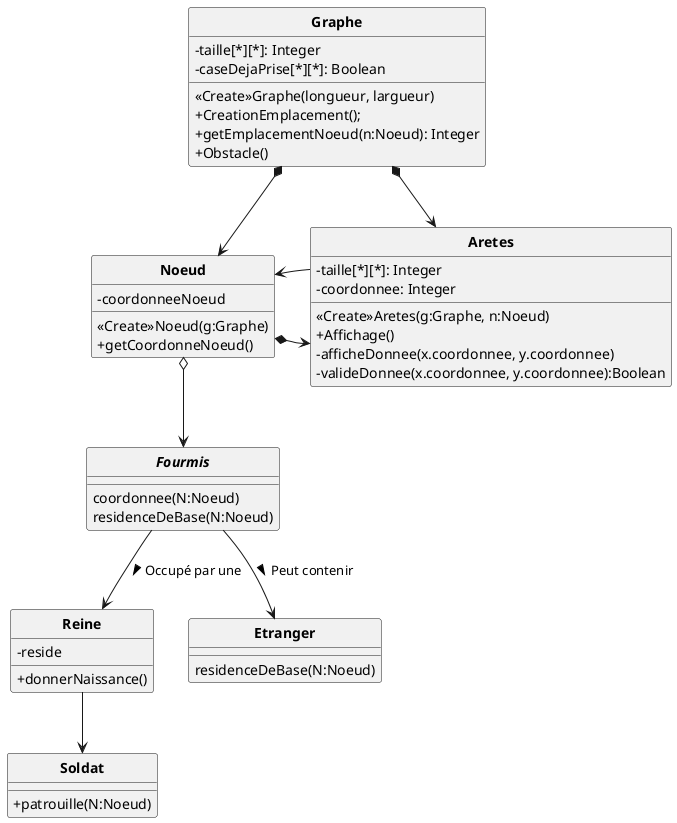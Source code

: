 @startuml
'https://plantuml.com/class-diagram

skinparam style strictuml
skinparam classAttributeIconSize 0
skinparam classFontStyle Bold
hide enum methods

class Graphe {
    -taille[*][*]: Integer
    -caseDejaPrise[*][*]: Boolean

    <<Create>>Graphe(longueur, largueur)
    +CreationEmplacement();
    +getEmplacementNoeud(n:Noeud): Integer
    +Obstacle()
}

class Noeud{
    -coordonneeNoeud

    <<Create>>Noeud(g:Graphe)
    +getCoordonneNoeud()
}

class Aretes {
    -taille[*][*]: Integer
    -coordonnee: Integer

    <<Create>>Aretes(g:Graphe, n:Noeud)
    +Affichage()
    -afficheDonnee(x.coordonnee, y.coordonnee)
    -valideDonnee(x.coordonnee, y.coordonnee):Boolean
}

abstract class Fourmis {
    coordonnee(N:Noeud)
    residenceDeBase(N:Noeud)
}
class Reine {
    -reside
    +donnerNaissance()
}
class Soldat {
    +patrouille(N:Noeud)
}

class Etranger {
    residenceDeBase(N:Noeud)
}


Graphe *--> Noeud
Noeud *-> Aretes
Aretes -> Noeud
Graphe *-> Aretes
Noeud o--> Fourmis
Fourmis --> Reine : Occupé par une >
Fourmis --> Etranger : Peut contenir >
Reine --> Soldat

@enduml